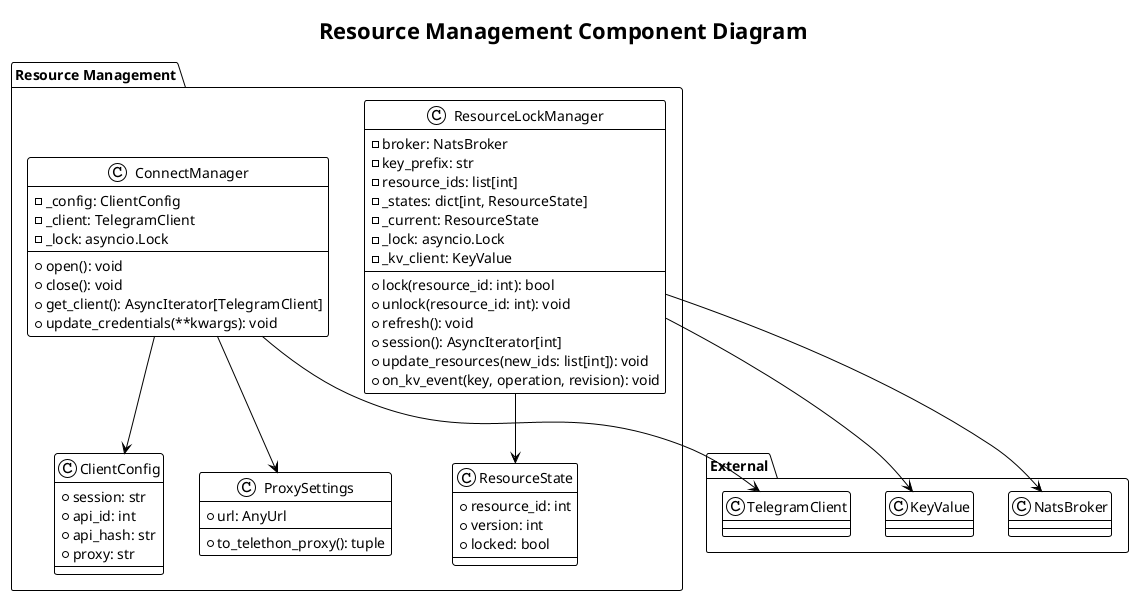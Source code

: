 @startuml
!theme plain
title Resource Management Component Diagram

package "Resource Management" {
    class ResourceLockManager {
        - broker: NatsBroker
        - key_prefix: str
        - resource_ids: list[int]
        - _states: dict[int, ResourceState]
        - _current: ResourceState
        - _lock: asyncio.Lock
        - _kv_client: KeyValue
        + lock(resource_id: int): bool
        + unlock(resource_id: int): void
        + refresh(): void
        + session(): AsyncIterator[int]
        + update_resources(new_ids: list[int]): void
        + on_kv_event(key, operation, revision): void
    }

    class ResourceState {
        + resource_id: int
        + version: int
        + locked: bool
    }

    class ConnectManager {
        - _config: ClientConfig
        - _client: TelegramClient
        - _lock: asyncio.Lock
        + open(): void
        + close(): void
        + get_client(): AsyncIterator[TelegramClient]
        + update_credentials(**kwargs): void
    }

    class ClientConfig {
        + session: str
        + api_id: int
        + api_hash: str
        + proxy: str
    }

    class ProxySettings {
        + url: AnyUrl
        + to_telethon_proxy(): tuple
    }
}

package "External" {
    class NatsBroker
    class KeyValue
    class TelegramClient
}

ResourceLockManager --> ResourceState
ResourceLockManager --> NatsBroker
ResourceLockManager --> KeyValue
ConnectManager --> ClientConfig
ConnectManager --> TelegramClient
ConnectManager --> ProxySettings

@enduml
